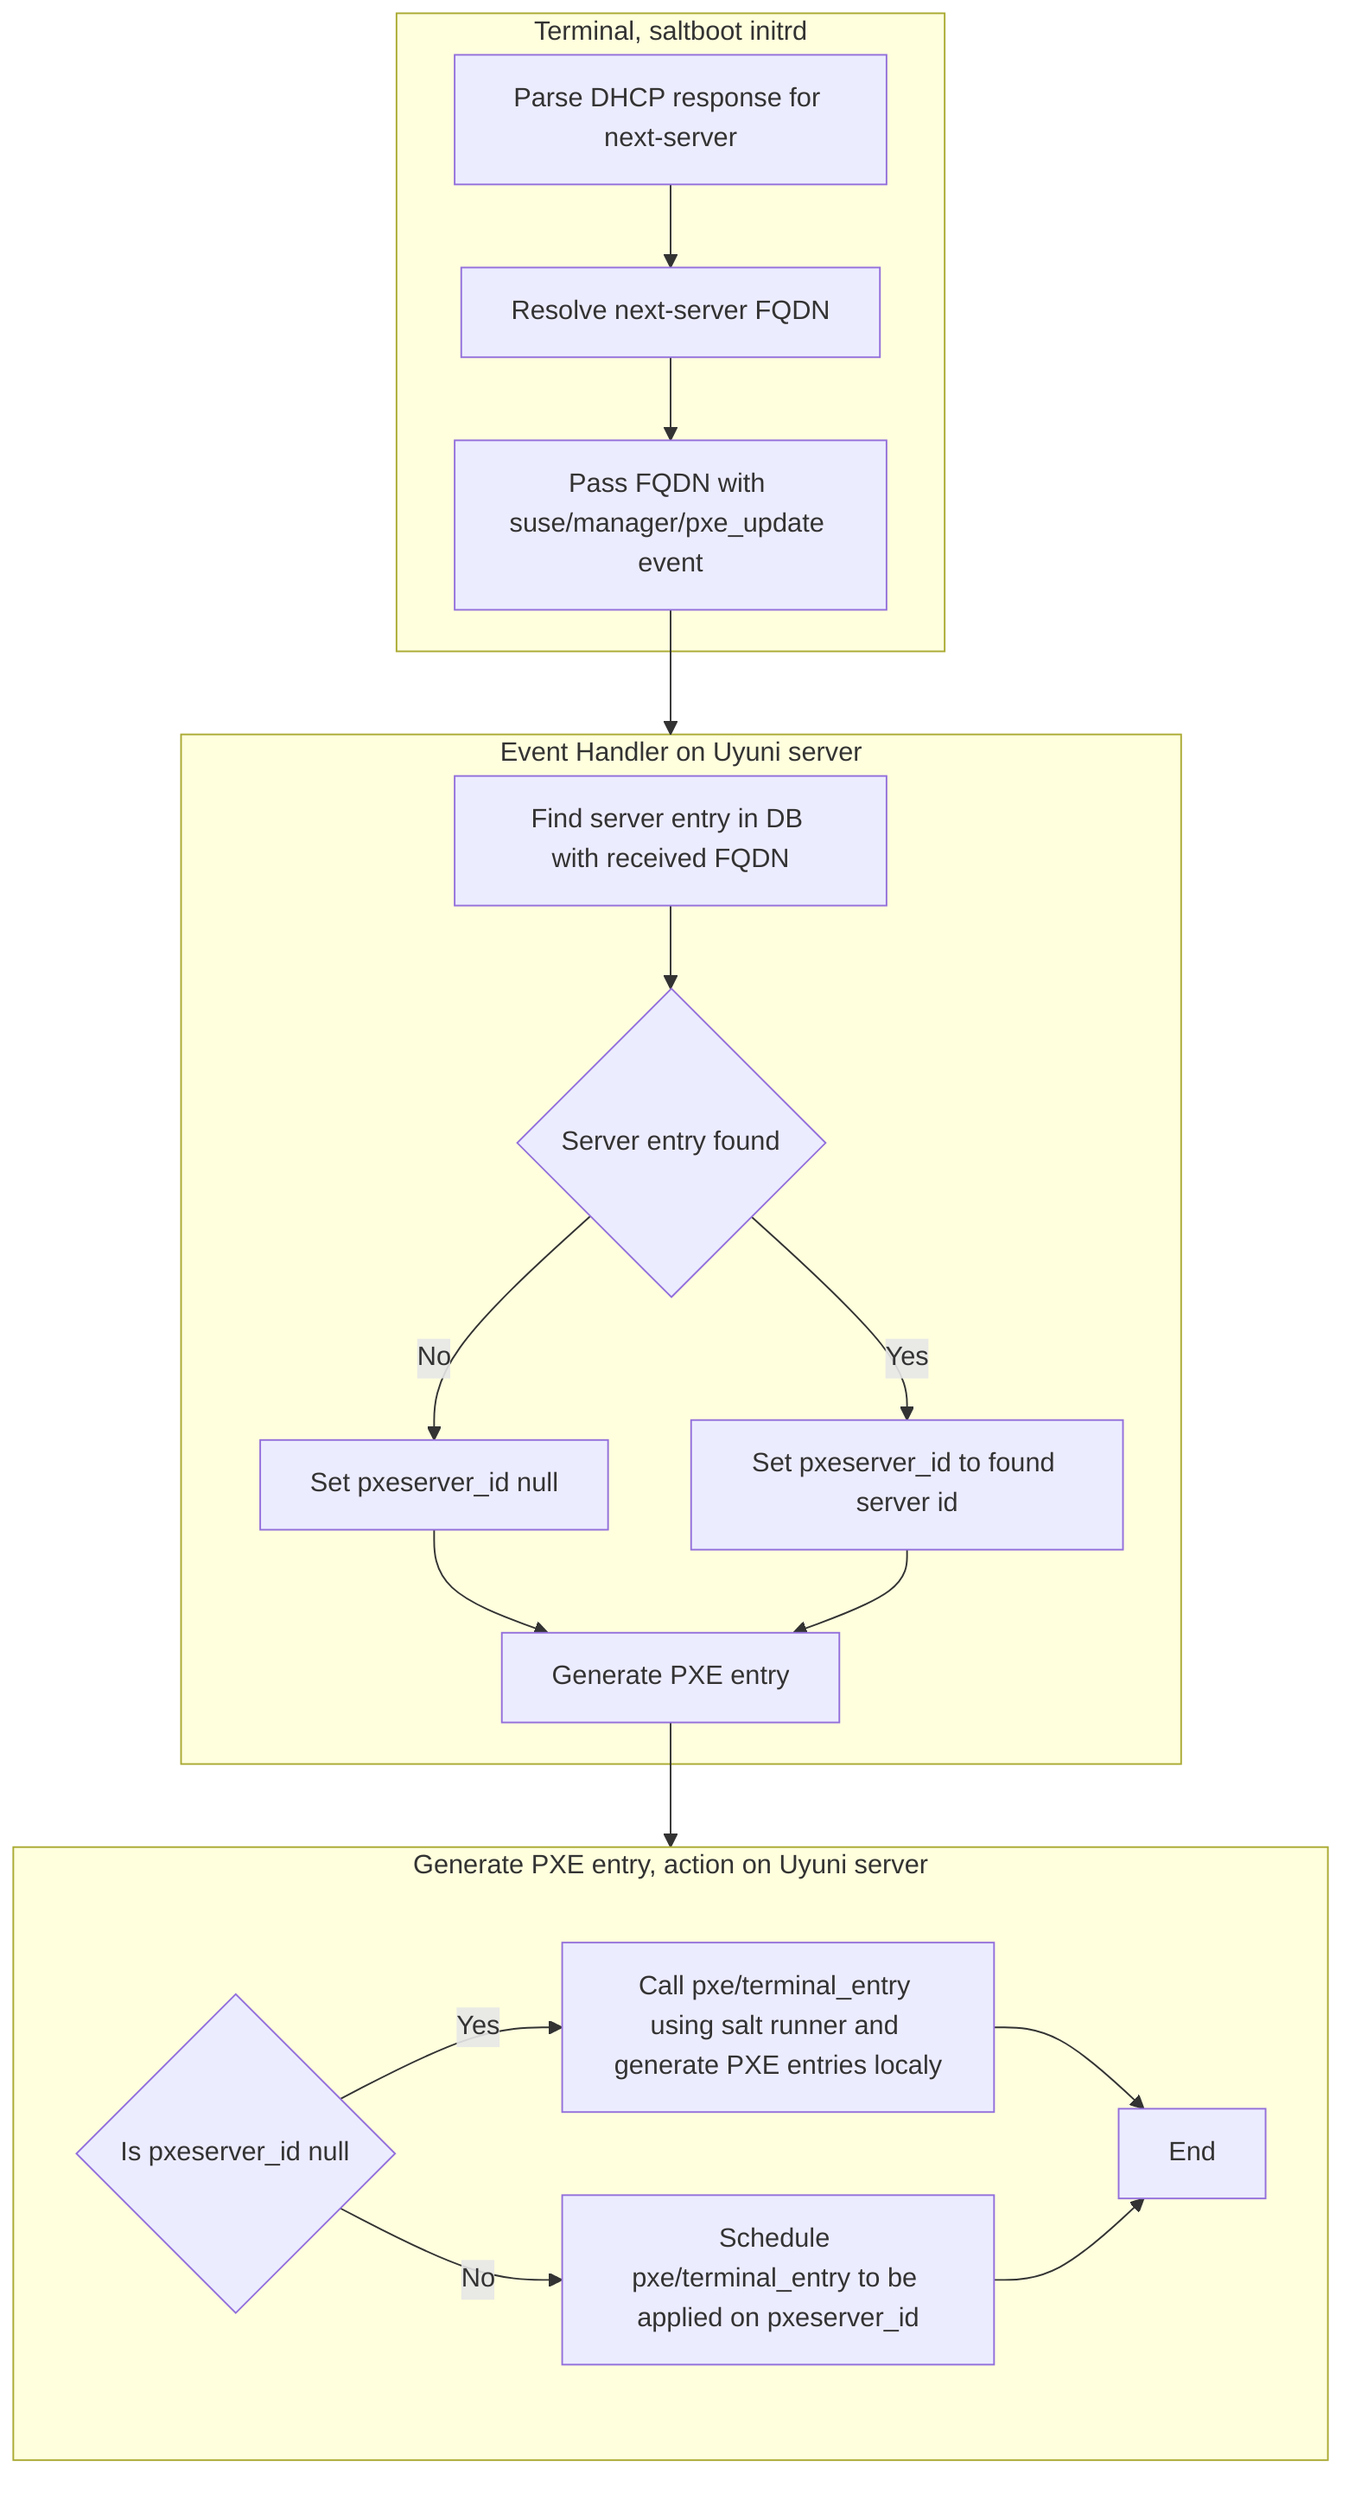 flowchart TB
  subgraph t [Terminal, saltboot initrd]
  dhcp[Parse DHCP response for next-server] --> fqdn[Resolve next-server FQDN]
  fqdn --> event[Pass FQDN with suse/manager/pxe_update event]
  end

  subgraph e [Event Handler on Uyuni server]
  lookup[Find server entry in DB with received FQDN] --> present{Server entry found}
  present -- No --> null[Set pxeserver_id null]
  present -- Yes --> notnull[Set pxeserver_id to found server id]
  null --> generate[Generate PXE entry]
  notnull --> generate
  end
  
  subgraph g [Generate PXE entry, action on Uyuni server]
  ispxenull{Is pxeserver_id null} -- Yes --> local[Call pxe/terminal_entry using salt runner and generate PXE entries localy]
  ispxenull -- No --> remote[Schedule pxe/terminal_entry to be applied on pxeserver_id]
  local --> End
  remote --> End
  end

  event --> e
  generate --> g